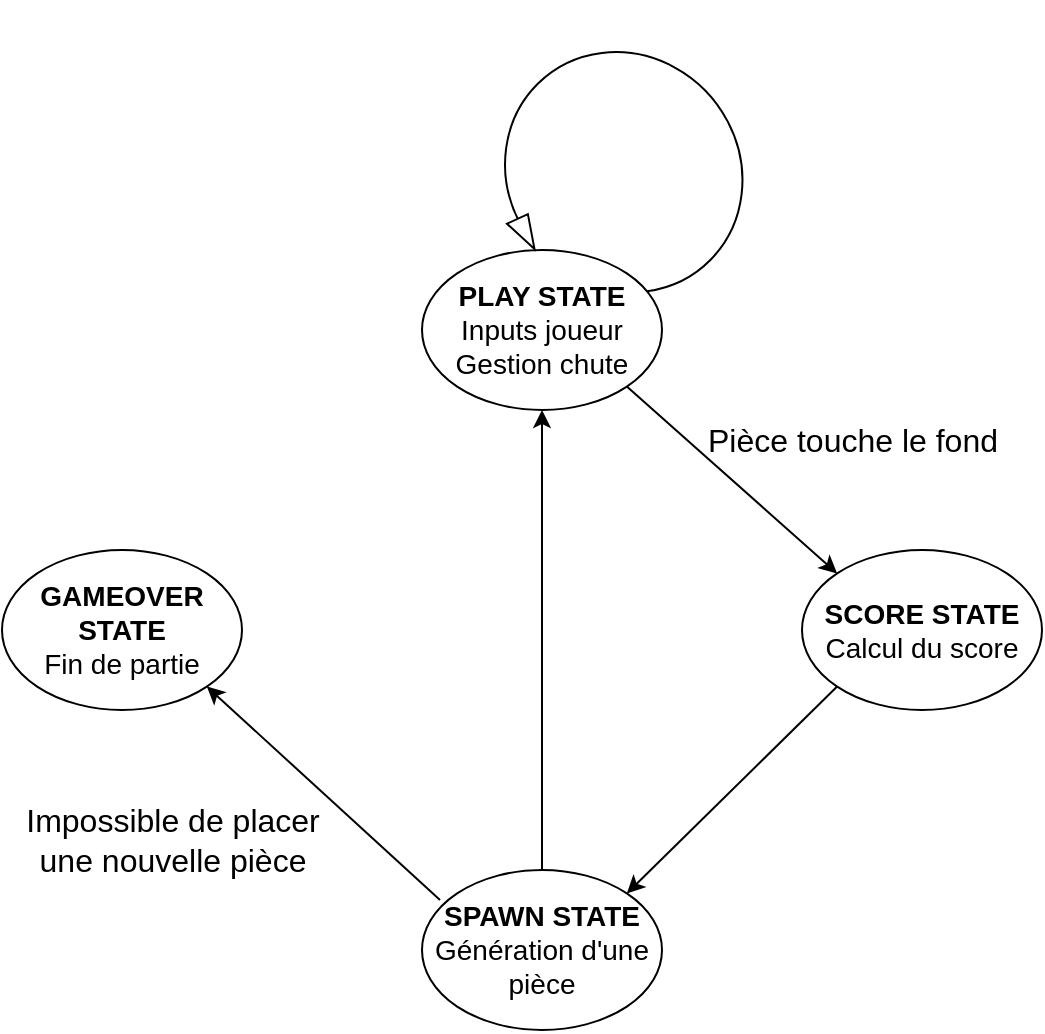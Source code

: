 <mxfile version="23.1.2" type="device">
  <diagram name="Page-1" id="GHPEcvl7GEJF9nP216B5">
    <mxGraphModel dx="1434" dy="782" grid="1" gridSize="10" guides="1" tooltips="1" connect="1" arrows="1" fold="1" page="1" pageScale="1" pageWidth="827" pageHeight="1169" math="0" shadow="0">
      <root>
        <mxCell id="0" />
        <mxCell id="1" parent="0" />
        <mxCell id="bOjq4fvFrnCKSfohEz1J-1" value="&lt;b&gt;&lt;font style=&quot;font-size: 14px;&quot;&gt;PLAY STATE&lt;br&gt;&lt;/font&gt;&lt;/b&gt;&lt;div&gt;&lt;font style=&quot;font-size: 14px;&quot;&gt;Inputs joueur&lt;/font&gt;&lt;/div&gt;&lt;div&gt;&lt;font style=&quot;font-size: 14px;&quot;&gt;Gestion chute&lt;br&gt;&lt;/font&gt;&lt;/div&gt;&lt;b&gt;&lt;font style=&quot;font-size: 14px;&quot;&gt;&lt;/font&gt;&lt;/b&gt;" style="ellipse;whiteSpace=wrap;html=1;" vertex="1" parent="1">
          <mxGeometry x="350" y="170" width="120" height="80" as="geometry" />
        </mxCell>
        <mxCell id="bOjq4fvFrnCKSfohEz1J-2" value="&lt;div style=&quot;font-size: 14px;&quot;&gt;&lt;b&gt;SCORE STATE&lt;/b&gt;&lt;/div&gt;&lt;div style=&quot;font-size: 14px;&quot;&gt;Calcul du score&lt;b&gt;&lt;br&gt;&lt;/b&gt;&lt;/div&gt;" style="ellipse;whiteSpace=wrap;html=1;" vertex="1" parent="1">
          <mxGeometry x="540" y="320" width="120" height="80" as="geometry" />
        </mxCell>
        <mxCell id="bOjq4fvFrnCKSfohEz1J-3" value="&lt;div style=&quot;font-size: 14px;&quot;&gt;&lt;b&gt;SPAWN STATE&lt;/b&gt;&lt;/div&gt;&lt;div style=&quot;font-size: 14px;&quot;&gt;Génération d&#39;une pièce&lt;b&gt;&lt;br&gt;&lt;/b&gt;&lt;/div&gt;" style="ellipse;whiteSpace=wrap;html=1;" vertex="1" parent="1">
          <mxGeometry x="350" y="480" width="120" height="80" as="geometry" />
        </mxCell>
        <mxCell id="bOjq4fvFrnCKSfohEz1J-4" value="&lt;b&gt;&lt;font style=&quot;font-size: 14px;&quot;&gt;GAMEOVER&lt;br&gt;STATE&lt;br&gt;&lt;/font&gt;&lt;/b&gt;&lt;font style=&quot;font-size: 14px;&quot;&gt;Fin de partie&lt;br&gt;&lt;/font&gt;&lt;b&gt;&lt;font style=&quot;font-size: 14px;&quot;&gt;&lt;/font&gt;&lt;/b&gt;" style="ellipse;whiteSpace=wrap;html=1;" vertex="1" parent="1">
          <mxGeometry x="140" y="320" width="120" height="80" as="geometry" />
        </mxCell>
        <mxCell id="bOjq4fvFrnCKSfohEz1J-5" value="" style="endArrow=classic;html=1;rounded=0;entryX=0;entryY=0;entryDx=0;entryDy=0;exitX=1;exitY=1;exitDx=0;exitDy=0;" edge="1" parent="1" source="bOjq4fvFrnCKSfohEz1J-1" target="bOjq4fvFrnCKSfohEz1J-2">
          <mxGeometry width="50" height="50" relative="1" as="geometry">
            <mxPoint x="390" y="420" as="sourcePoint" />
            <mxPoint x="440" y="370" as="targetPoint" />
          </mxGeometry>
        </mxCell>
        <mxCell id="bOjq4fvFrnCKSfohEz1J-6" value="" style="endArrow=classic;html=1;rounded=0;exitX=0.075;exitY=0.188;exitDx=0;exitDy=0;entryX=1;entryY=1;entryDx=0;entryDy=0;exitPerimeter=0;" edge="1" parent="1" source="bOjq4fvFrnCKSfohEz1J-3" target="bOjq4fvFrnCKSfohEz1J-4">
          <mxGeometry width="50" height="50" relative="1" as="geometry">
            <mxPoint x="390" y="420" as="sourcePoint" />
            <mxPoint x="440" y="370" as="targetPoint" />
          </mxGeometry>
        </mxCell>
        <mxCell id="bOjq4fvFrnCKSfohEz1J-7" value="" style="endArrow=classic;html=1;rounded=0;entryX=1;entryY=0;entryDx=0;entryDy=0;exitX=0;exitY=1;exitDx=0;exitDy=0;" edge="1" parent="1" source="bOjq4fvFrnCKSfohEz1J-2" target="bOjq4fvFrnCKSfohEz1J-3">
          <mxGeometry width="50" height="50" relative="1" as="geometry">
            <mxPoint x="390" y="420" as="sourcePoint" />
            <mxPoint x="440" y="370" as="targetPoint" />
          </mxGeometry>
        </mxCell>
        <mxCell id="bOjq4fvFrnCKSfohEz1J-8" value="" style="endArrow=classic;html=1;rounded=0;exitX=0.5;exitY=0;exitDx=0;exitDy=0;entryX=0.5;entryY=1;entryDx=0;entryDy=0;" edge="1" parent="1" source="bOjq4fvFrnCKSfohEz1J-3" target="bOjq4fvFrnCKSfohEz1J-1">
          <mxGeometry width="50" height="50" relative="1" as="geometry">
            <mxPoint x="390" y="390" as="sourcePoint" />
            <mxPoint x="440" y="340" as="targetPoint" />
          </mxGeometry>
        </mxCell>
        <mxCell id="bOjq4fvFrnCKSfohEz1J-10" value="" style="verticalLabelPosition=bottom;html=1;verticalAlign=top;strokeWidth=1;shape=mxgraph.lean_mapping.physical_pull;pointerEvents=1;rotation=-220;perimeterSpacing=1;" vertex="1" parent="1">
          <mxGeometry x="390" y="70" width="119.39" height="124.39" as="geometry" />
        </mxCell>
        <mxCell id="bOjq4fvFrnCKSfohEz1J-13" value="&lt;font style=&quot;font-size: 16px;&quot;&gt;Pièce touche le fond&lt;/font&gt;" style="text;html=1;align=center;verticalAlign=middle;resizable=0;points=[];autosize=1;strokeColor=none;fillColor=none;" vertex="1" parent="1">
          <mxGeometry x="480" y="250" width="170" height="30" as="geometry" />
        </mxCell>
        <mxCell id="bOjq4fvFrnCKSfohEz1J-14" value="&lt;font style=&quot;font-size: 16px;&quot;&gt;Impossible de placer&lt;br&gt;une nouvelle pièce&lt;/font&gt;" style="text;html=1;align=center;verticalAlign=middle;resizable=0;points=[];autosize=1;strokeColor=none;fillColor=none;" vertex="1" parent="1">
          <mxGeometry x="140" y="440" width="170" height="50" as="geometry" />
        </mxCell>
      </root>
    </mxGraphModel>
  </diagram>
</mxfile>
